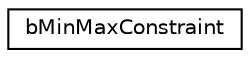 digraph G
{
  edge [fontname="Helvetica",fontsize="10",labelfontname="Helvetica",labelfontsize="10"];
  node [fontname="Helvetica",fontsize="10",shape=record];
  rankdir=LR;
  Node1 [label="bMinMaxConstraint",height=0.2,width=0.4,color="black", fillcolor="white", style="filled",URL="$da/df5/structbMinMaxConstraint.html"];
}
